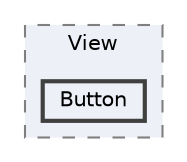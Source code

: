 digraph "src/View/Button"
{
 // LATEX_PDF_SIZE
  bgcolor="transparent";
  edge [fontname=Helvetica,fontsize=10,labelfontname=Helvetica,labelfontsize=10];
  node [fontname=Helvetica,fontsize=10,shape=box,height=0.2,width=0.4];
  compound=true
  subgraph clusterdir_7784d12364ef0ec21cd188ca9cb3a89c {
    graph [ bgcolor="#edf0f7", pencolor="grey50", label="View", fontname=Helvetica,fontsize=10 style="filled,dashed", URL="dir_7784d12364ef0ec21cd188ca9cb3a89c.html",tooltip=""]
  dir_eca7102920a5e1feeb2e21edccd33abd [label="Button", fillcolor="#edf0f7", color="grey25", style="filled,bold", URL="dir_eca7102920a5e1feeb2e21edccd33abd.html",tooltip=""];
  }
}
